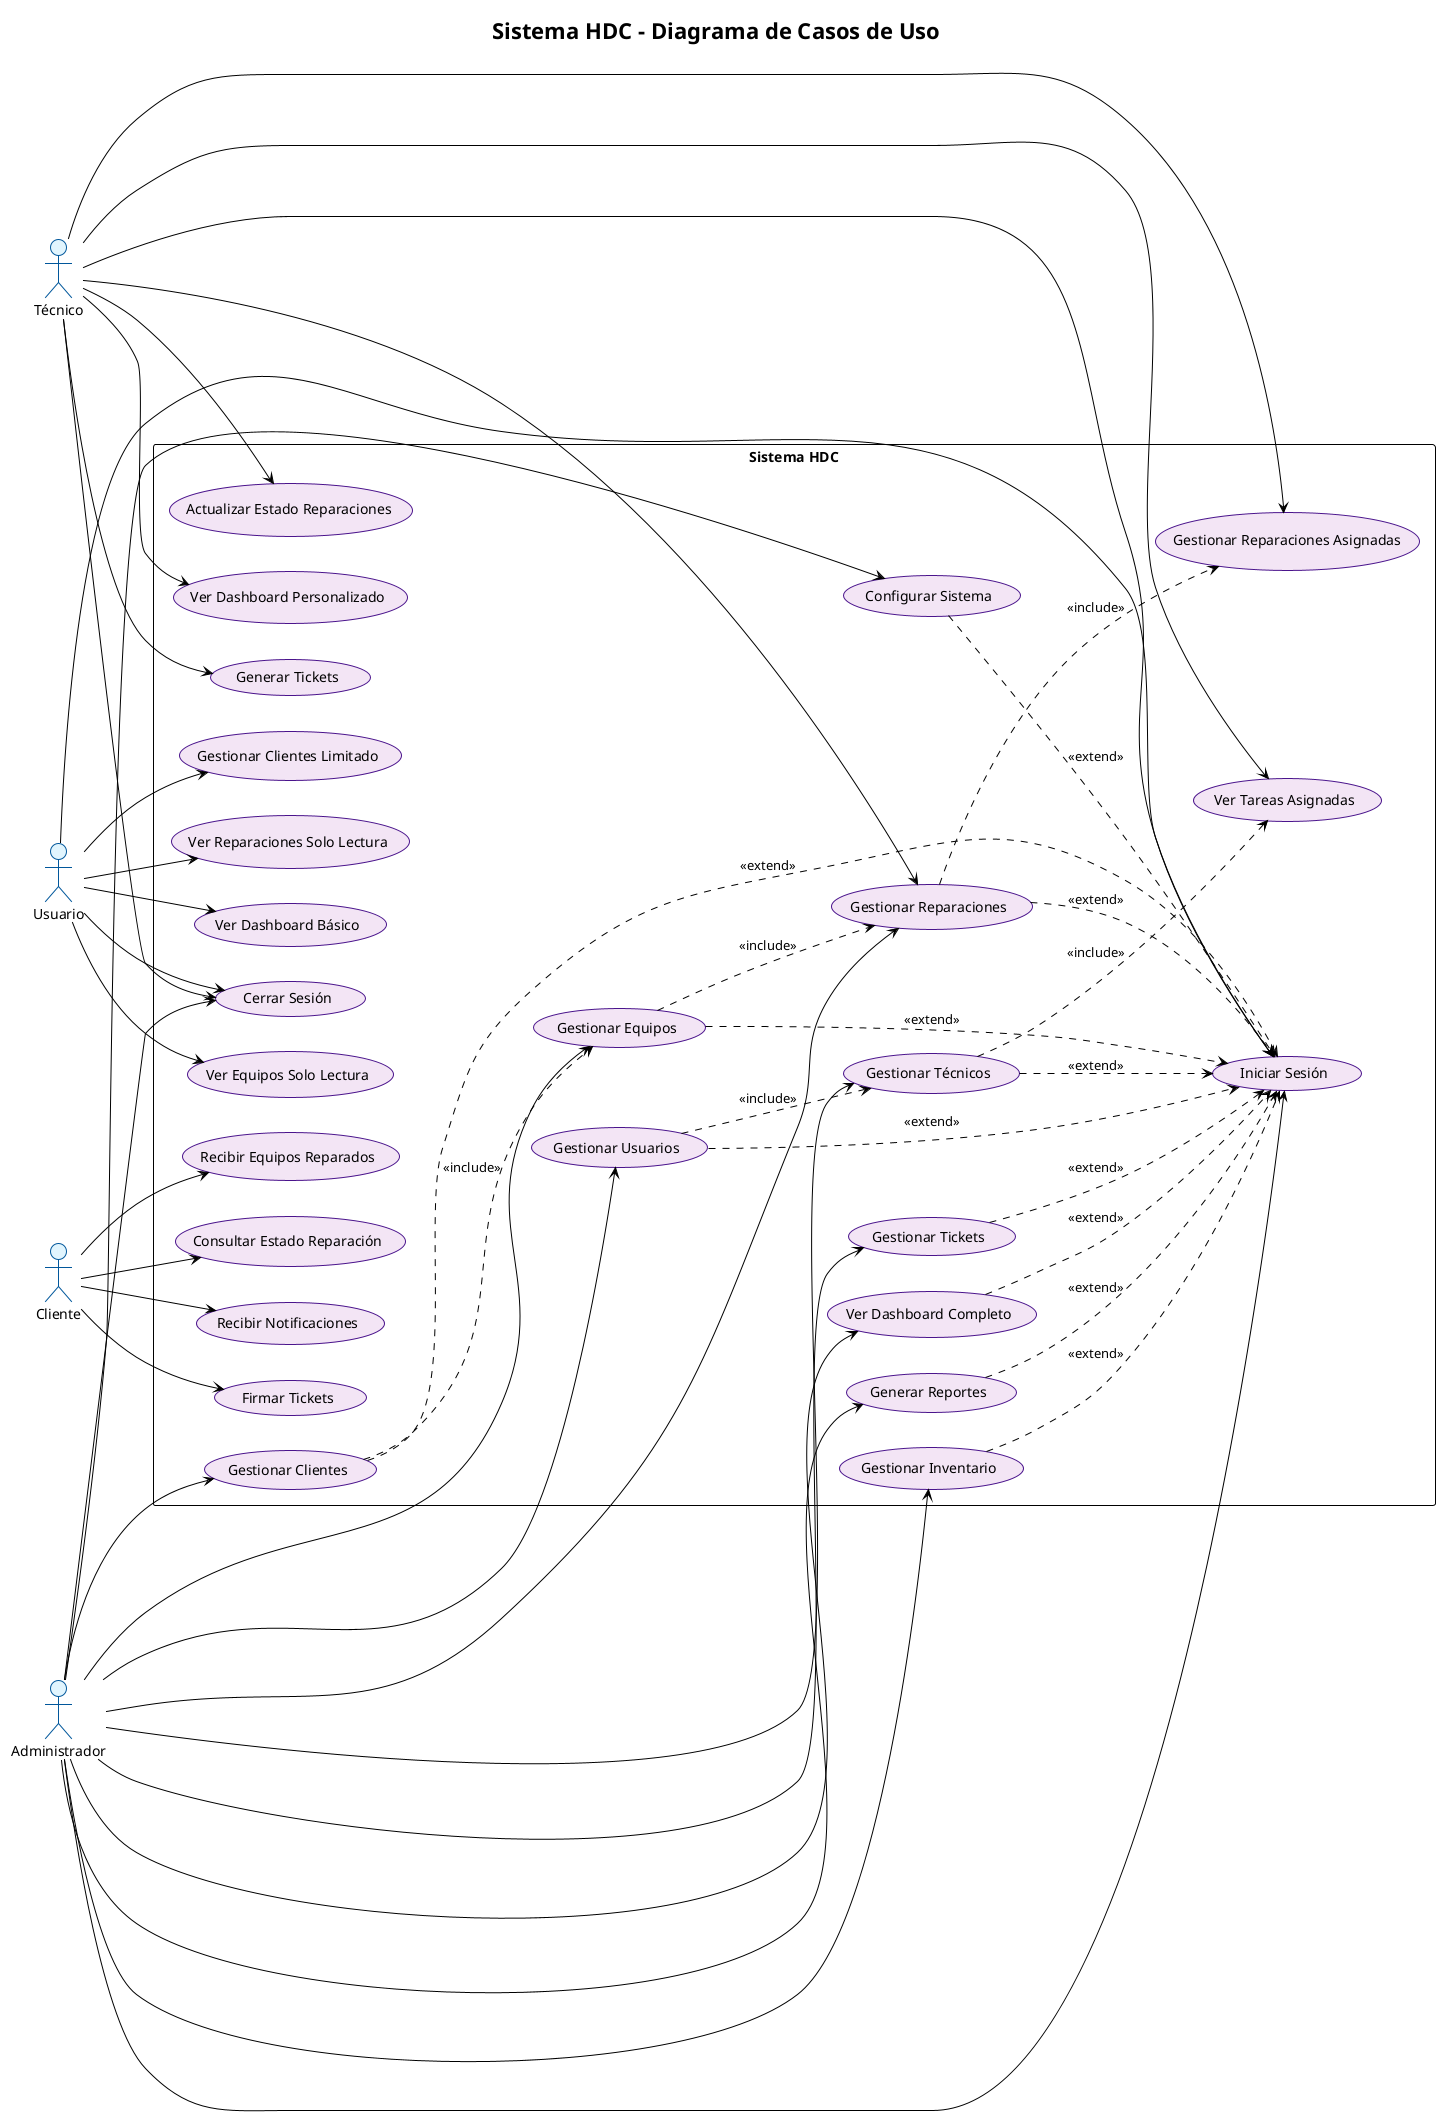 @startuml SistemaHDC

!theme plain
skinparam backgroundColor #FFFFFF
skinparam actor {
    BackgroundColor #E1F5FE
    BorderColor #01579B
    FontColor #000000
}
skinparam usecase {
    BackgroundColor #F3E5F5
    BorderColor #4A148C
    FontColor #000000
}

title Sistema HDC - Diagrama de Casos de Uso

left to right direction

' Actores
actor "Administrador" as Admin
actor "Técnico" as Tecnico  
actor "Usuario" as Usuario
actor "Cliente" as Cliente

' Sistema
rectangle "Sistema HDC" {
    
    ' Casos de Uso Administrador
    usecase "Gestionar Usuarios" as UC1
    usecase "Gestionar Técnicos" as UC2
    usecase "Gestionar Clientes" as UC3
    usecase "Gestionar Equipos" as UC4
    usecase "Gestionar Reparaciones" as UC5
    usecase "Gestionar Inventario" as UC6
    usecase "Gestionar Tickets" as UC7
    usecase "Ver Dashboard Completo" as UC8
    usecase "Generar Reportes" as UC9
    usecase "Configurar Sistema" as UC10
    
    ' Casos de Uso Técnico
    usecase "Ver Tareas Asignadas" as UC12
    usecase "Gestionar Reparaciones Asignadas" as UC13
    usecase "Actualizar Estado Reparaciones" as UC14
    usecase "Ver Dashboard Personalizado" as UC16
    usecase "Generar Tickets" as UC17
    
    ' Casos de Uso Usuario
    usecase "Ver Dashboard Básico" as UC19
    usecase "Gestionar Clientes Limitado" as UC20
    usecase "Ver Reparaciones Solo Lectura" as UC21
    usecase "Ver Equipos Solo Lectura" as UC22
    
    ' Casos de Uso Cliente
    usecase "Consultar Estado Reparación" as UC23
    usecase "Recibir Notificaciones" as UC24
    usecase "Firmar Tickets" as UC25
    usecase "Recibir Equipos Reparados" as UC26
    
    ' Autenticación
    usecase "Iniciar Sesión" as UC_AUTH
    usecase "Cerrar Sesión" as UC_LOGOUT
}

' Relaciones Administrador
Admin --> UC1
Admin --> UC2
Admin --> UC3
Admin --> UC4
Admin --> UC5
Admin --> UC6
Admin --> UC7
Admin --> UC8
Admin --> UC9
Admin --> UC10
Admin --> UC_AUTH
Admin --> UC_LOGOUT

' Relaciones Técnico
Tecnico --> UC5
Tecnico --> UC12
Tecnico --> UC13
Tecnico --> UC14
Tecnico --> UC16
Tecnico --> UC17
Tecnico --> UC_AUTH
Tecnico --> UC_LOGOUT

' Relaciones Usuario
Usuario --> UC19
Usuario --> UC20
Usuario --> UC21
Usuario --> UC22
Usuario --> UC_AUTH
Usuario --> UC_LOGOUT

' Relaciones Cliente
Cliente --> UC23
Cliente --> UC24
Cliente --> UC25
Cliente --> UC26

' Dependencias entre casos de uso
UC5 ..> UC13 : <<include>>
UC4 ..> UC5 : <<include>>
UC3 ..> UC4 : <<include>>
UC2 ..> UC12 : <<include>>
UC1 ..> UC2 : <<include>>

' Extensión de autenticación
UC1 ..> UC_AUTH : <<extend>>
UC2 ..> UC_AUTH : <<extend>>
UC3 ..> UC_AUTH : <<extend>>
UC4 ..> UC_AUTH : <<extend>>
UC5 ..> UC_AUTH : <<extend>>
UC6 ..> UC_AUTH : <<extend>>
UC7 ..> UC_AUTH : <<extend>>
UC8 ..> UC_AUTH : <<extend>>
UC9 ..> UC_AUTH : <<extend>>
UC10 ..> UC_AUTH : <<extend>>

@enduml
